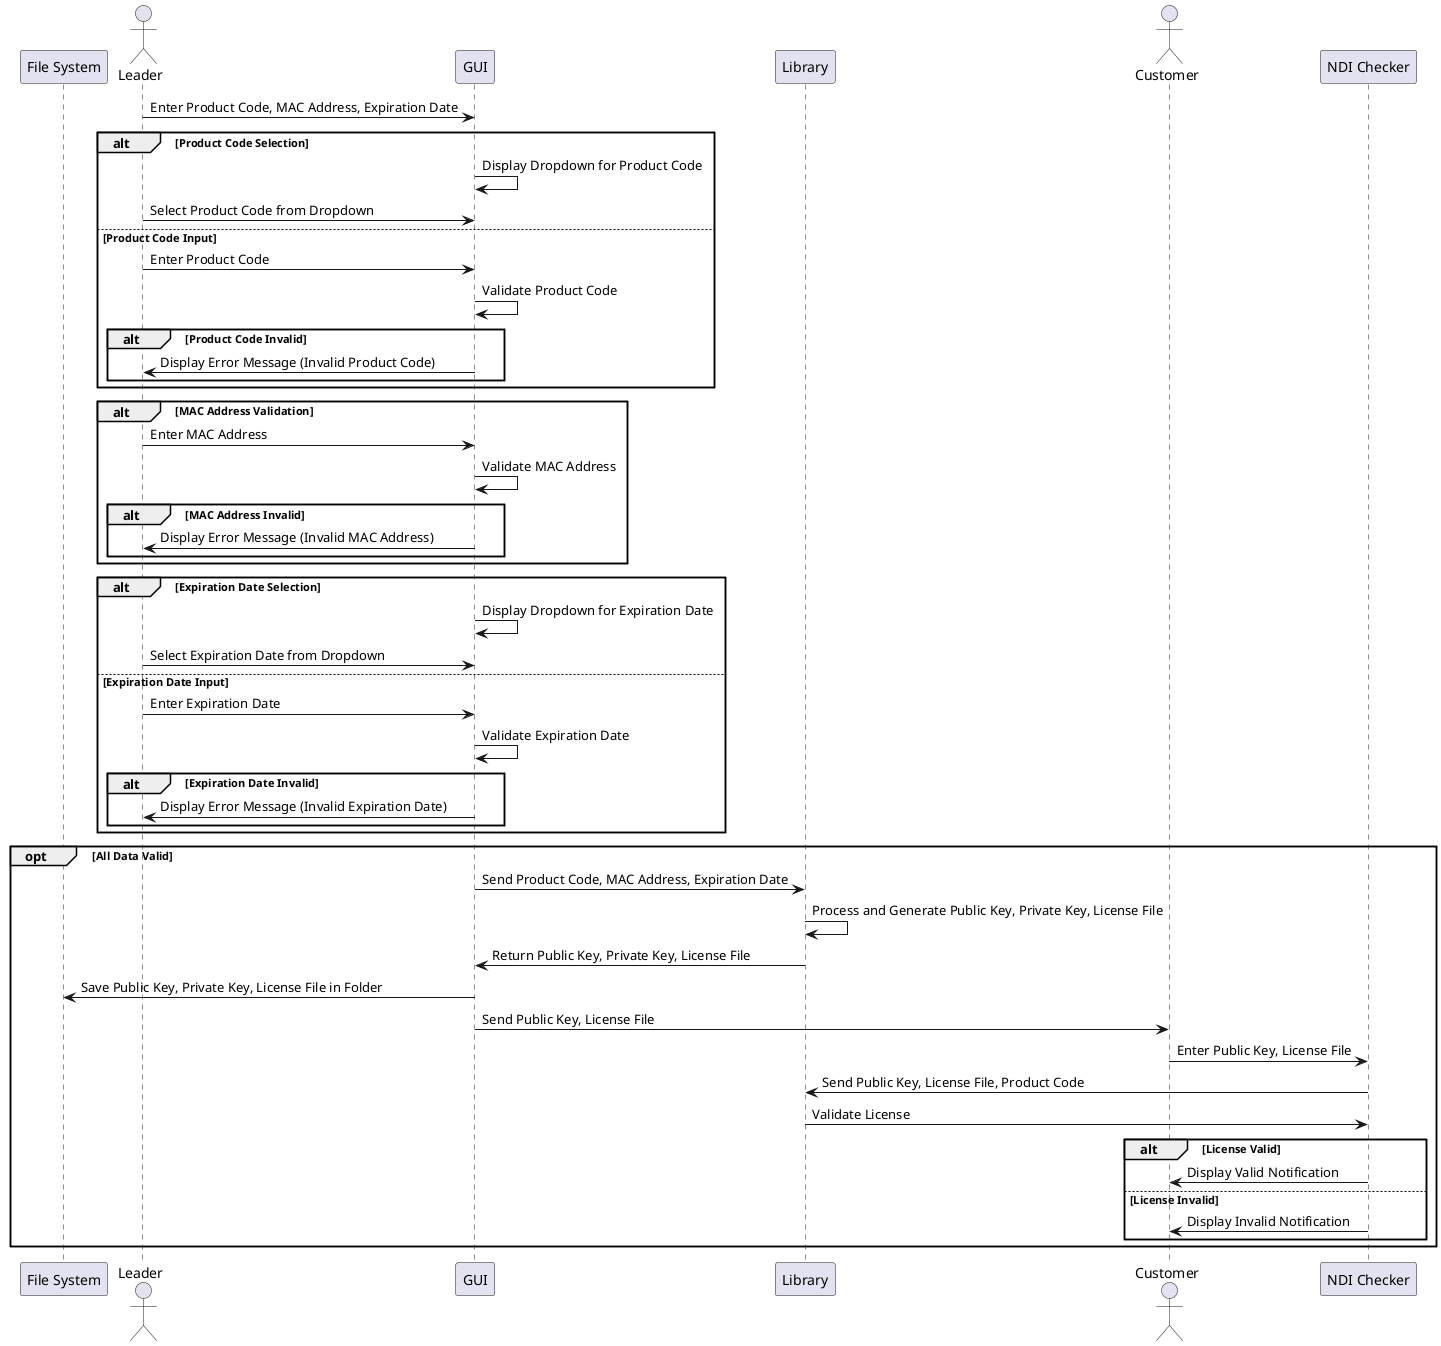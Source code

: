 @startuml
participant File_System as "File System"
actor Leader as "Leader"
participant GUI as "GUI"
participant Library as "Library"
actor Customer as "Customer"
participant NDI_Checker as "NDI Checker"



Leader -> GUI : Enter Product Code, MAC Address, Expiration Date

alt Product Code Selection
    GUI -> GUI : Display Dropdown for Product Code
    Leader -> GUI : Select Product Code from Dropdown
else Product Code Input
    Leader -> GUI : Enter Product Code
    GUI -> GUI : Validate Product Code
    alt Product Code Invalid
        GUI -> Leader : Display Error Message (Invalid Product Code)
    end
end

alt MAC Address Validation
    Leader -> GUI : Enter MAC Address
    GUI -> GUI : Validate MAC Address
    alt MAC Address Invalid
        GUI -> Leader : Display Error Message (Invalid MAC Address)
    end
end

alt Expiration Date Selection
    GUI -> GUI : Display Dropdown for Expiration Date
    Leader -> GUI : Select Expiration Date from Dropdown
else Expiration Date Input
    Leader -> GUI : Enter Expiration Date
    GUI -> GUI : Validate Expiration Date
    alt Expiration Date Invalid
        GUI -> Leader : Display Error Message (Invalid Expiration Date)
    end
end

opt All Data Valid
    GUI -> Library : Send Product Code, MAC Address, Expiration Date
    Library -> Library : Process and Generate Public Key, Private Key, License File
    Library -> GUI : Return Public Key, Private Key, License File
    GUI -> File_System : Save Public Key, Private Key, License File in Folder
    GUI -> Customer : Send Public Key, License File

    Customer -> NDI_Checker : Enter Public Key, License File
    NDI_Checker -> Library : Send Public Key, License File, Product Code
    Library -> NDI_Checker : Validate License
    alt License Valid
        NDI_Checker -> Customer : Display Valid Notification
    else License Invalid
        NDI_Checker -> Customer : Display Invalid Notification
    end
end
@enduml
